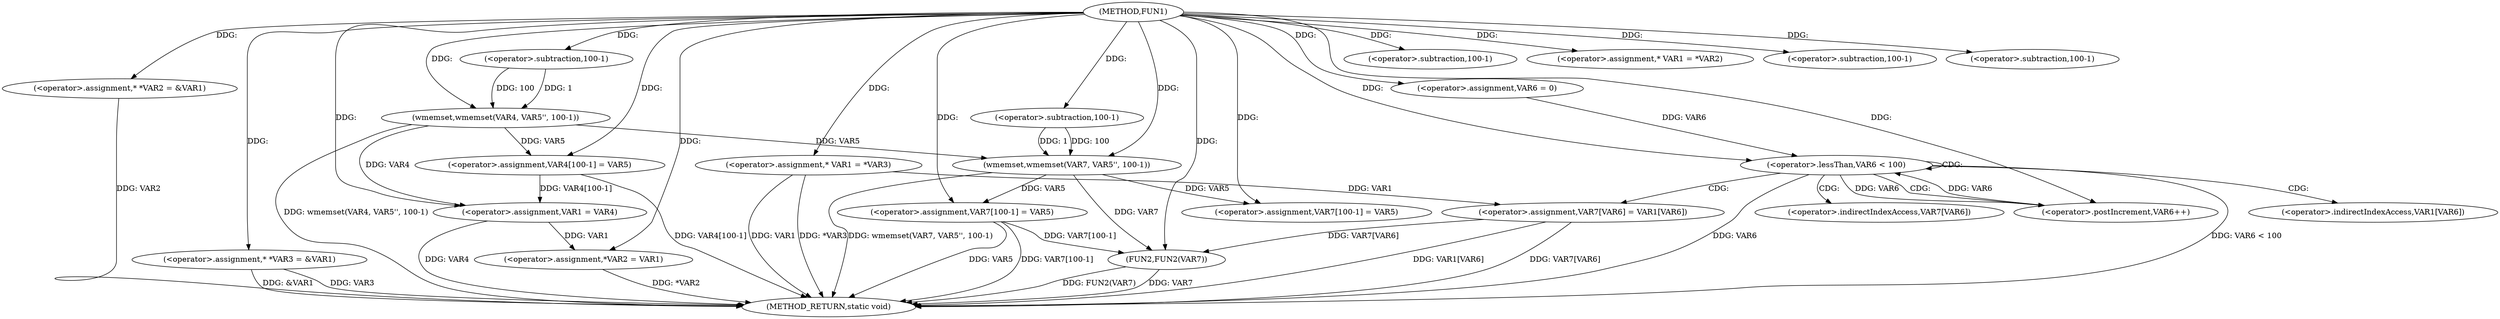 digraph FUN1 {  
"1000100" [label = "(METHOD,FUN1)" ]
"1000188" [label = "(METHOD_RETURN,static void)" ]
"1000104" [label = "(<operator>.assignment,* *VAR2 = &VAR1)" ]
"1000109" [label = "(<operator>.assignment,* *VAR3 = &VAR1)" ]
"1000114" [label = "(wmemset,wmemset(VAR4, VAR5'', 100-1))" ]
"1000117" [label = "(<operator>.subtraction,100-1)" ]
"1000120" [label = "(<operator>.assignment,VAR4[100-1] = VAR5)" ]
"1000123" [label = "(<operator>.subtraction,100-1)" ]
"1000129" [label = "(<operator>.assignment,* VAR1 = *VAR2)" ]
"1000133" [label = "(<operator>.assignment,VAR1 = VAR4)" ]
"1000136" [label = "(<operator>.assignment,*VAR2 = VAR1)" ]
"1000142" [label = "(<operator>.assignment,* VAR1 = *VAR3)" ]
"1000149" [label = "(wmemset,wmemset(VAR7, VAR5'', 100-1))" ]
"1000152" [label = "(<operator>.subtraction,100-1)" ]
"1000155" [label = "(<operator>.assignment,VAR7[100-1] = VAR5)" ]
"1000158" [label = "(<operator>.subtraction,100-1)" ]
"1000163" [label = "(<operator>.assignment,VAR6 = 0)" ]
"1000166" [label = "(<operator>.lessThan,VAR6 < 100)" ]
"1000169" [label = "(<operator>.postIncrement,VAR6++)" ]
"1000172" [label = "(<operator>.assignment,VAR7[VAR6] = VAR1[VAR6])" ]
"1000179" [label = "(<operator>.assignment,VAR7[100-1] = VAR5)" ]
"1000182" [label = "(<operator>.subtraction,100-1)" ]
"1000186" [label = "(FUN2,FUN2(VAR7))" ]
"1000173" [label = "(<operator>.indirectIndexAccess,VAR7[VAR6])" ]
"1000176" [label = "(<operator>.indirectIndexAccess,VAR1[VAR6])" ]
  "1000186" -> "1000188"  [ label = "DDG: FUN2(VAR7)"] 
  "1000179" -> "1000188"  [ label = "DDG: VAR5"] 
  "1000104" -> "1000188"  [ label = "DDG: VAR2"] 
  "1000114" -> "1000188"  [ label = "DDG: wmemset(VAR4, VAR5'', 100-1)"] 
  "1000166" -> "1000188"  [ label = "DDG: VAR6 < 100"] 
  "1000109" -> "1000188"  [ label = "DDG: &VAR1"] 
  "1000186" -> "1000188"  [ label = "DDG: VAR7"] 
  "1000142" -> "1000188"  [ label = "DDG: *VAR3"] 
  "1000166" -> "1000188"  [ label = "DDG: VAR6"] 
  "1000120" -> "1000188"  [ label = "DDG: VAR4[100-1]"] 
  "1000179" -> "1000188"  [ label = "DDG: VAR7[100-1]"] 
  "1000149" -> "1000188"  [ label = "DDG: wmemset(VAR7, VAR5'', 100-1)"] 
  "1000172" -> "1000188"  [ label = "DDG: VAR1[VAR6]"] 
  "1000133" -> "1000188"  [ label = "DDG: VAR4"] 
  "1000109" -> "1000188"  [ label = "DDG: VAR3"] 
  "1000172" -> "1000188"  [ label = "DDG: VAR7[VAR6]"] 
  "1000142" -> "1000188"  [ label = "DDG: VAR1"] 
  "1000136" -> "1000188"  [ label = "DDG: *VAR2"] 
  "1000100" -> "1000104"  [ label = "DDG: "] 
  "1000100" -> "1000109"  [ label = "DDG: "] 
  "1000100" -> "1000114"  [ label = "DDG: "] 
  "1000117" -> "1000114"  [ label = "DDG: 100"] 
  "1000117" -> "1000114"  [ label = "DDG: 1"] 
  "1000100" -> "1000117"  [ label = "DDG: "] 
  "1000114" -> "1000120"  [ label = "DDG: VAR5"] 
  "1000100" -> "1000120"  [ label = "DDG: "] 
  "1000100" -> "1000123"  [ label = "DDG: "] 
  "1000100" -> "1000129"  [ label = "DDG: "] 
  "1000114" -> "1000133"  [ label = "DDG: VAR4"] 
  "1000120" -> "1000133"  [ label = "DDG: VAR4[100-1]"] 
  "1000100" -> "1000133"  [ label = "DDG: "] 
  "1000133" -> "1000136"  [ label = "DDG: VAR1"] 
  "1000100" -> "1000136"  [ label = "DDG: "] 
  "1000100" -> "1000142"  [ label = "DDG: "] 
  "1000100" -> "1000149"  [ label = "DDG: "] 
  "1000114" -> "1000149"  [ label = "DDG: VAR5"] 
  "1000152" -> "1000149"  [ label = "DDG: 100"] 
  "1000152" -> "1000149"  [ label = "DDG: 1"] 
  "1000100" -> "1000152"  [ label = "DDG: "] 
  "1000149" -> "1000155"  [ label = "DDG: VAR5"] 
  "1000100" -> "1000155"  [ label = "DDG: "] 
  "1000100" -> "1000158"  [ label = "DDG: "] 
  "1000100" -> "1000163"  [ label = "DDG: "] 
  "1000163" -> "1000166"  [ label = "DDG: VAR6"] 
  "1000169" -> "1000166"  [ label = "DDG: VAR6"] 
  "1000100" -> "1000166"  [ label = "DDG: "] 
  "1000166" -> "1000169"  [ label = "DDG: VAR6"] 
  "1000100" -> "1000169"  [ label = "DDG: "] 
  "1000142" -> "1000172"  [ label = "DDG: VAR1"] 
  "1000100" -> "1000179"  [ label = "DDG: "] 
  "1000149" -> "1000179"  [ label = "DDG: VAR5"] 
  "1000100" -> "1000182"  [ label = "DDG: "] 
  "1000179" -> "1000186"  [ label = "DDG: VAR7[100-1]"] 
  "1000172" -> "1000186"  [ label = "DDG: VAR7[VAR6]"] 
  "1000149" -> "1000186"  [ label = "DDG: VAR7"] 
  "1000100" -> "1000186"  [ label = "DDG: "] 
  "1000166" -> "1000166"  [ label = "CDG: "] 
  "1000166" -> "1000176"  [ label = "CDG: "] 
  "1000166" -> "1000172"  [ label = "CDG: "] 
  "1000166" -> "1000173"  [ label = "CDG: "] 
  "1000166" -> "1000169"  [ label = "CDG: "] 
}
